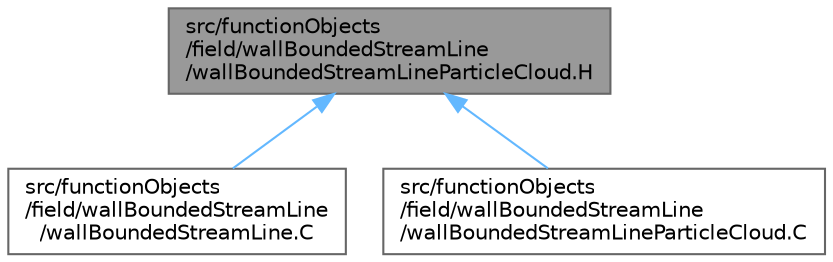 digraph "src/functionObjects/field/wallBoundedStreamLine/wallBoundedStreamLineParticleCloud.H"
{
 // LATEX_PDF_SIZE
  bgcolor="transparent";
  edge [fontname=Helvetica,fontsize=10,labelfontname=Helvetica,labelfontsize=10];
  node [fontname=Helvetica,fontsize=10,shape=box,height=0.2,width=0.4];
  Node1 [id="Node000001",label="src/functionObjects\l/field/wallBoundedStreamLine\l/wallBoundedStreamLineParticleCloud.H",height=0.2,width=0.4,color="gray40", fillcolor="grey60", style="filled", fontcolor="black",tooltip=" "];
  Node1 -> Node2 [id="edge1_Node000001_Node000002",dir="back",color="steelblue1",style="solid",tooltip=" "];
  Node2 [id="Node000002",label="src/functionObjects\l/field/wallBoundedStreamLine\l/wallBoundedStreamLine.C",height=0.2,width=0.4,color="grey40", fillcolor="white", style="filled",URL="$wallBoundedStreamLine_8C.html",tooltip=" "];
  Node1 -> Node3 [id="edge2_Node000001_Node000003",dir="back",color="steelblue1",style="solid",tooltip=" "];
  Node3 [id="Node000003",label="src/functionObjects\l/field/wallBoundedStreamLine\l/wallBoundedStreamLineParticleCloud.C",height=0.2,width=0.4,color="grey40", fillcolor="white", style="filled",URL="$wallBoundedStreamLineParticleCloud_8C.html",tooltip=" "];
}
